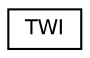 digraph "Graphical Class Hierarchy"
{
  edge [fontname="Helvetica",fontsize="10",labelfontname="Helvetica",labelfontsize="10"];
  node [fontname="Helvetica",fontsize="10",shape=record];
  rankdir="LR";
  Node1 [label="TWI",height=0.2,width=0.4,color="black", fillcolor="white", style="filled",URL="$d1/deb/classTWI.html"];
}
